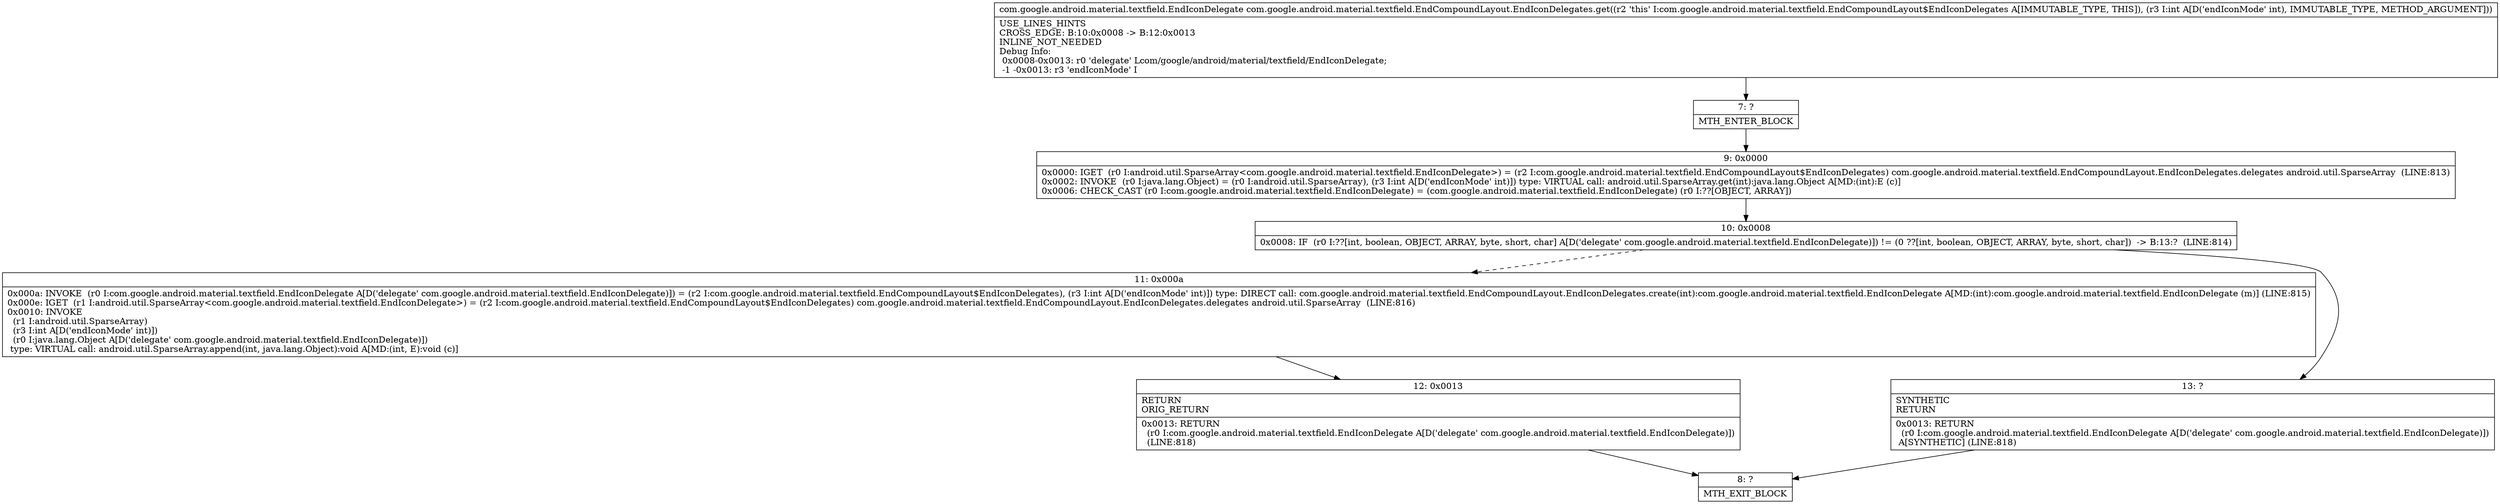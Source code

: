 digraph "CFG forcom.google.android.material.textfield.EndCompoundLayout.EndIconDelegates.get(I)Lcom\/google\/android\/material\/textfield\/EndIconDelegate;" {
Node_7 [shape=record,label="{7\:\ ?|MTH_ENTER_BLOCK\l}"];
Node_9 [shape=record,label="{9\:\ 0x0000|0x0000: IGET  (r0 I:android.util.SparseArray\<com.google.android.material.textfield.EndIconDelegate\>) = (r2 I:com.google.android.material.textfield.EndCompoundLayout$EndIconDelegates) com.google.android.material.textfield.EndCompoundLayout.EndIconDelegates.delegates android.util.SparseArray  (LINE:813)\l0x0002: INVOKE  (r0 I:java.lang.Object) = (r0 I:android.util.SparseArray), (r3 I:int A[D('endIconMode' int)]) type: VIRTUAL call: android.util.SparseArray.get(int):java.lang.Object A[MD:(int):E (c)]\l0x0006: CHECK_CAST (r0 I:com.google.android.material.textfield.EndIconDelegate) = (com.google.android.material.textfield.EndIconDelegate) (r0 I:??[OBJECT, ARRAY]) \l}"];
Node_10 [shape=record,label="{10\:\ 0x0008|0x0008: IF  (r0 I:??[int, boolean, OBJECT, ARRAY, byte, short, char] A[D('delegate' com.google.android.material.textfield.EndIconDelegate)]) != (0 ??[int, boolean, OBJECT, ARRAY, byte, short, char])  \-\> B:13:?  (LINE:814)\l}"];
Node_11 [shape=record,label="{11\:\ 0x000a|0x000a: INVOKE  (r0 I:com.google.android.material.textfield.EndIconDelegate A[D('delegate' com.google.android.material.textfield.EndIconDelegate)]) = (r2 I:com.google.android.material.textfield.EndCompoundLayout$EndIconDelegates), (r3 I:int A[D('endIconMode' int)]) type: DIRECT call: com.google.android.material.textfield.EndCompoundLayout.EndIconDelegates.create(int):com.google.android.material.textfield.EndIconDelegate A[MD:(int):com.google.android.material.textfield.EndIconDelegate (m)] (LINE:815)\l0x000e: IGET  (r1 I:android.util.SparseArray\<com.google.android.material.textfield.EndIconDelegate\>) = (r2 I:com.google.android.material.textfield.EndCompoundLayout$EndIconDelegates) com.google.android.material.textfield.EndCompoundLayout.EndIconDelegates.delegates android.util.SparseArray  (LINE:816)\l0x0010: INVOKE  \l  (r1 I:android.util.SparseArray)\l  (r3 I:int A[D('endIconMode' int)])\l  (r0 I:java.lang.Object A[D('delegate' com.google.android.material.textfield.EndIconDelegate)])\l type: VIRTUAL call: android.util.SparseArray.append(int, java.lang.Object):void A[MD:(int, E):void (c)]\l}"];
Node_12 [shape=record,label="{12\:\ 0x0013|RETURN\lORIG_RETURN\l|0x0013: RETURN  \l  (r0 I:com.google.android.material.textfield.EndIconDelegate A[D('delegate' com.google.android.material.textfield.EndIconDelegate)])\l  (LINE:818)\l}"];
Node_8 [shape=record,label="{8\:\ ?|MTH_EXIT_BLOCK\l}"];
Node_13 [shape=record,label="{13\:\ ?|SYNTHETIC\lRETURN\l|0x0013: RETURN  \l  (r0 I:com.google.android.material.textfield.EndIconDelegate A[D('delegate' com.google.android.material.textfield.EndIconDelegate)])\l A[SYNTHETIC] (LINE:818)\l}"];
MethodNode[shape=record,label="{com.google.android.material.textfield.EndIconDelegate com.google.android.material.textfield.EndCompoundLayout.EndIconDelegates.get((r2 'this' I:com.google.android.material.textfield.EndCompoundLayout$EndIconDelegates A[IMMUTABLE_TYPE, THIS]), (r3 I:int A[D('endIconMode' int), IMMUTABLE_TYPE, METHOD_ARGUMENT]))  | USE_LINES_HINTS\lCROSS_EDGE: B:10:0x0008 \-\> B:12:0x0013\lINLINE_NOT_NEEDED\lDebug Info:\l  0x0008\-0x0013: r0 'delegate' Lcom\/google\/android\/material\/textfield\/EndIconDelegate;\l  \-1 \-0x0013: r3 'endIconMode' I\l}"];
MethodNode -> Node_7;Node_7 -> Node_9;
Node_9 -> Node_10;
Node_10 -> Node_11[style=dashed];
Node_10 -> Node_13;
Node_11 -> Node_12;
Node_12 -> Node_8;
Node_13 -> Node_8;
}

